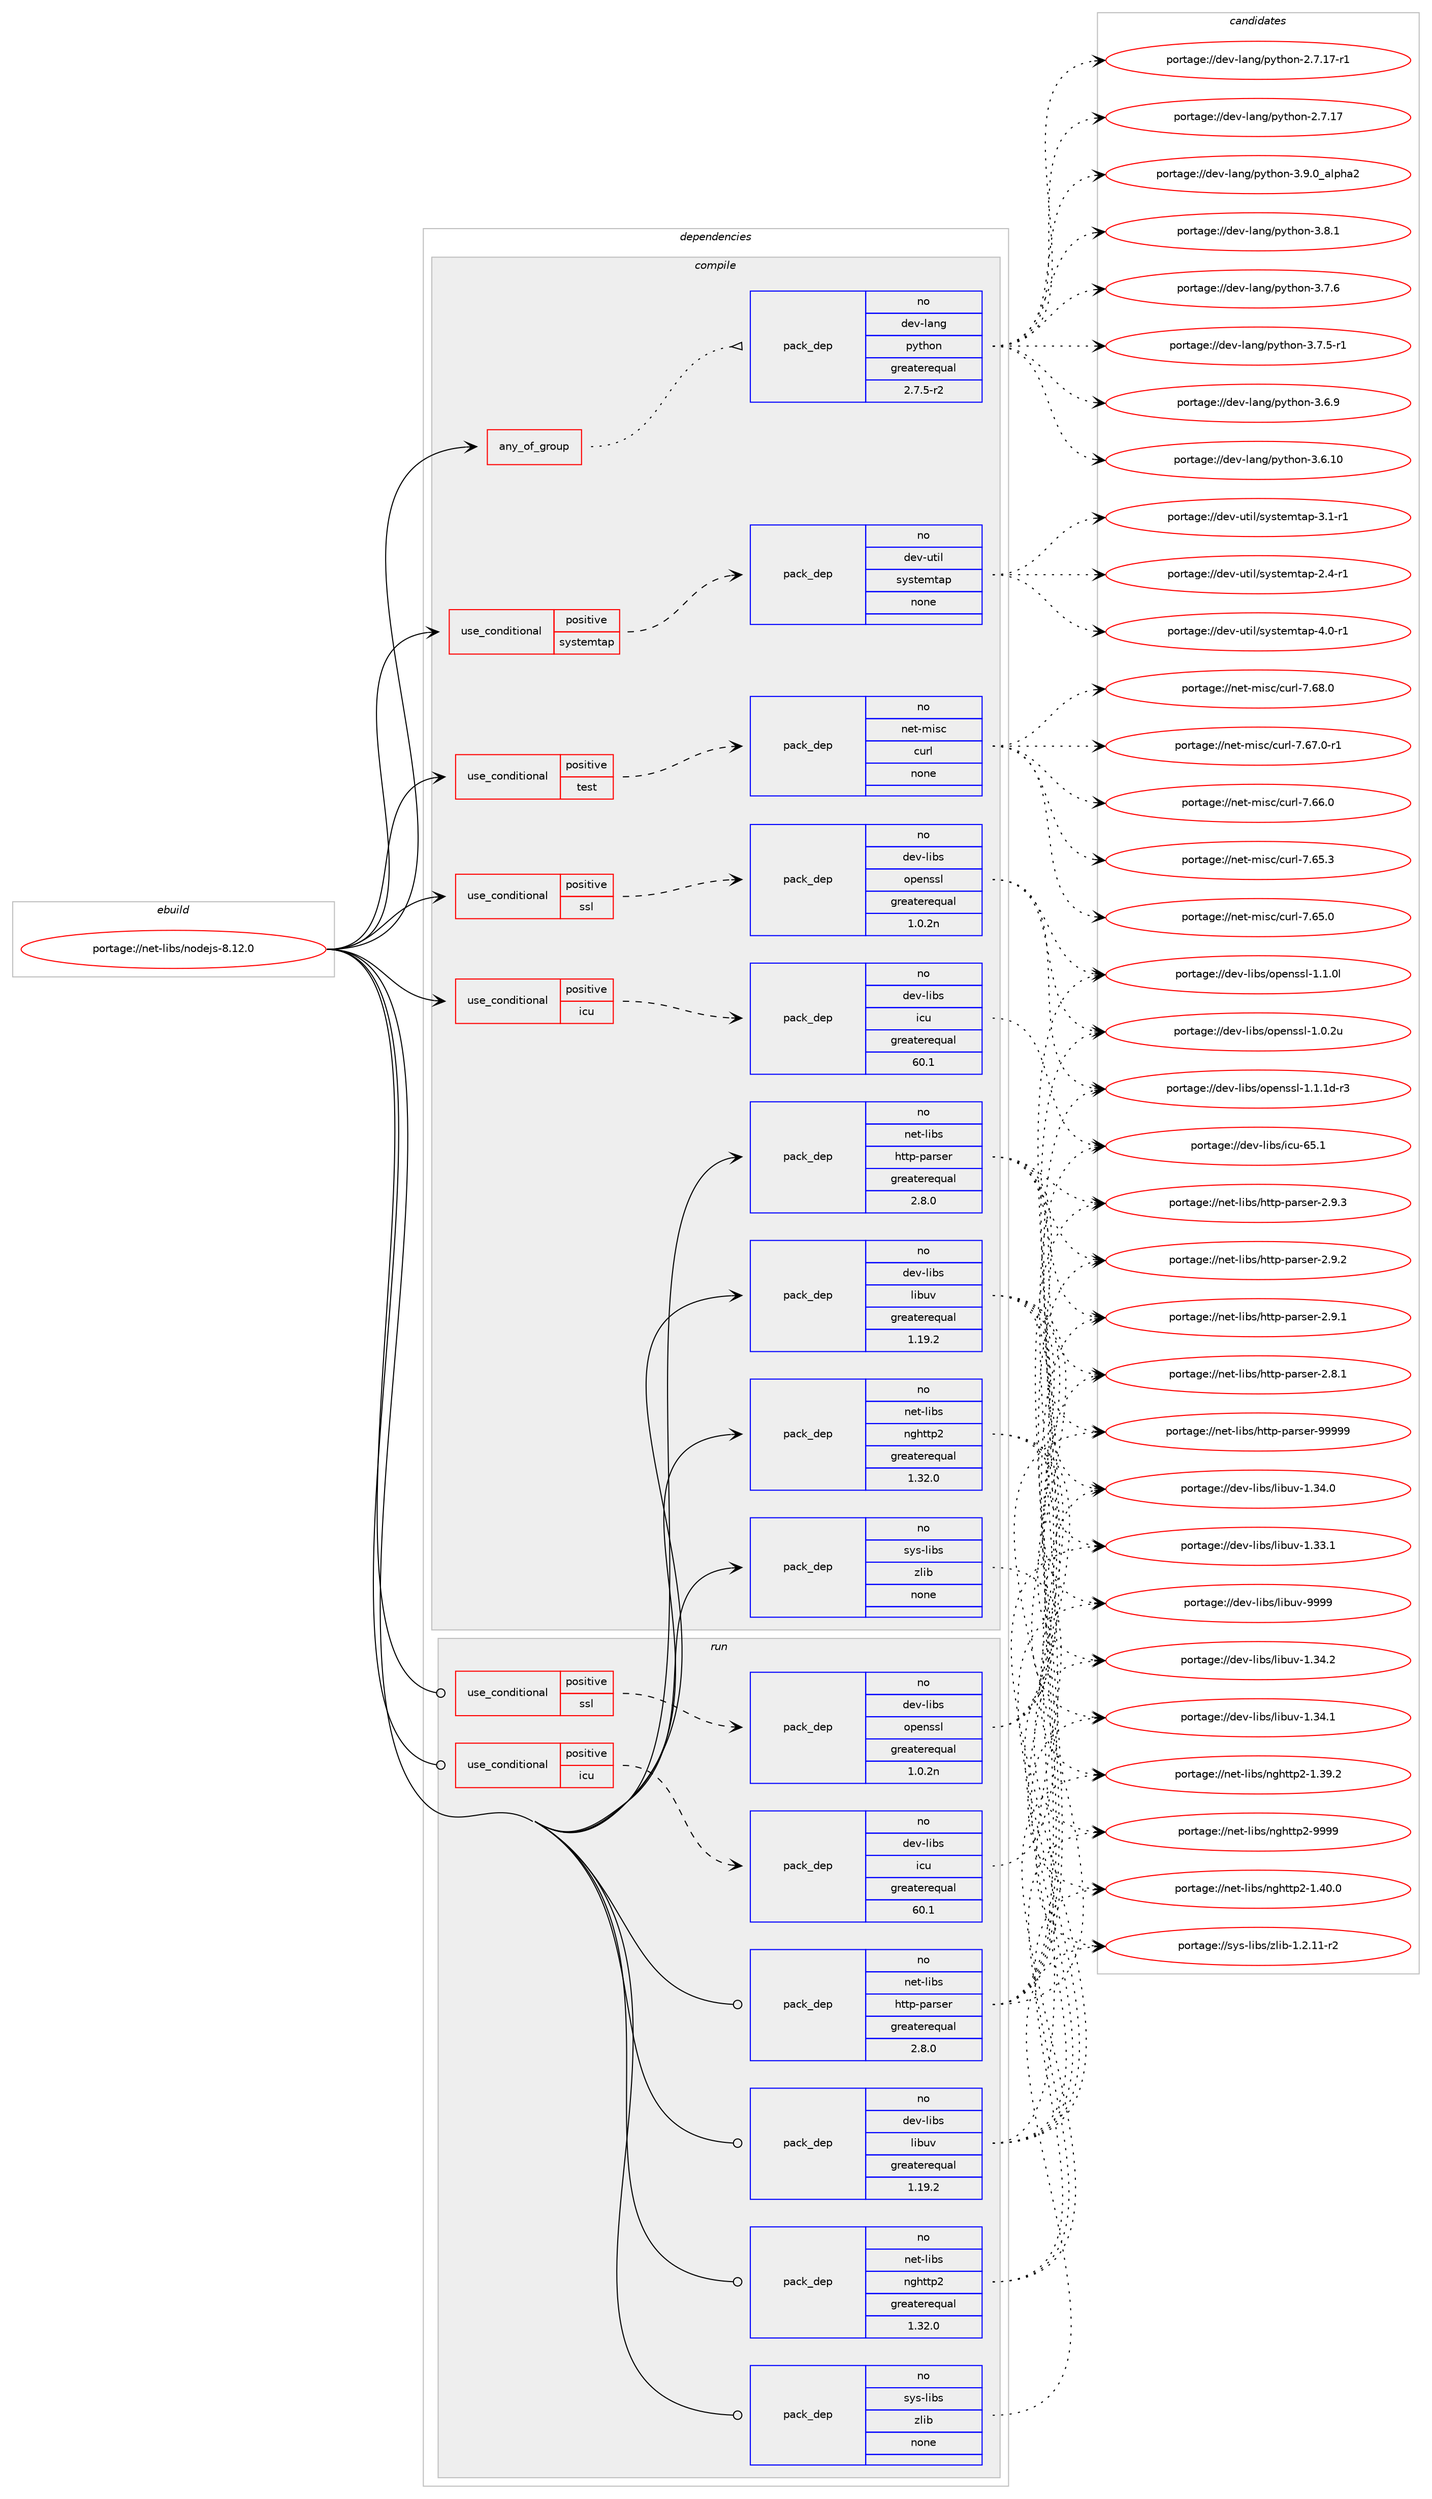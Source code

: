 digraph prolog {

# *************
# Graph options
# *************

newrank=true;
concentrate=true;
compound=true;
graph [rankdir=LR,fontname=Helvetica,fontsize=10,ranksep=1.5];#, ranksep=2.5, nodesep=0.2];
edge  [arrowhead=vee];
node  [fontname=Helvetica,fontsize=10];

# **********
# The ebuild
# **********

subgraph cluster_leftcol {
color=gray;
rank=same;
label=<<i>ebuild</i>>;
id [label="portage://net-libs/nodejs-8.12.0", color=red, width=4, href="../net-libs/nodejs-8.12.0.svg"];
}

# ****************
# The dependencies
# ****************

subgraph cluster_midcol {
color=gray;
label=<<i>dependencies</i>>;
subgraph cluster_compile {
fillcolor="#eeeeee";
style=filled;
label=<<i>compile</i>>;
subgraph any2123 {
dependency139124 [label=<<TABLE BORDER="0" CELLBORDER="1" CELLSPACING="0" CELLPADDING="4"><TR><TD CELLPADDING="10">any_of_group</TD></TR></TABLE>>, shape=none, color=red];subgraph pack107161 {
dependency139125 [label=<<TABLE BORDER="0" CELLBORDER="1" CELLSPACING="0" CELLPADDING="4" WIDTH="220"><TR><TD ROWSPAN="6" CELLPADDING="30">pack_dep</TD></TR><TR><TD WIDTH="110">no</TD></TR><TR><TD>dev-lang</TD></TR><TR><TD>python</TD></TR><TR><TD>greaterequal</TD></TR><TR><TD>2.7.5-r2</TD></TR></TABLE>>, shape=none, color=blue];
}
dependency139124:e -> dependency139125:w [weight=20,style="dotted",arrowhead="oinv"];
}
id:e -> dependency139124:w [weight=20,style="solid",arrowhead="vee"];
subgraph cond29697 {
dependency139126 [label=<<TABLE BORDER="0" CELLBORDER="1" CELLSPACING="0" CELLPADDING="4"><TR><TD ROWSPAN="3" CELLPADDING="10">use_conditional</TD></TR><TR><TD>positive</TD></TR><TR><TD>icu</TD></TR></TABLE>>, shape=none, color=red];
subgraph pack107162 {
dependency139127 [label=<<TABLE BORDER="0" CELLBORDER="1" CELLSPACING="0" CELLPADDING="4" WIDTH="220"><TR><TD ROWSPAN="6" CELLPADDING="30">pack_dep</TD></TR><TR><TD WIDTH="110">no</TD></TR><TR><TD>dev-libs</TD></TR><TR><TD>icu</TD></TR><TR><TD>greaterequal</TD></TR><TR><TD>60.1</TD></TR></TABLE>>, shape=none, color=blue];
}
dependency139126:e -> dependency139127:w [weight=20,style="dashed",arrowhead="vee"];
}
id:e -> dependency139126:w [weight=20,style="solid",arrowhead="vee"];
subgraph cond29698 {
dependency139128 [label=<<TABLE BORDER="0" CELLBORDER="1" CELLSPACING="0" CELLPADDING="4"><TR><TD ROWSPAN="3" CELLPADDING="10">use_conditional</TD></TR><TR><TD>positive</TD></TR><TR><TD>ssl</TD></TR></TABLE>>, shape=none, color=red];
subgraph pack107163 {
dependency139129 [label=<<TABLE BORDER="0" CELLBORDER="1" CELLSPACING="0" CELLPADDING="4" WIDTH="220"><TR><TD ROWSPAN="6" CELLPADDING="30">pack_dep</TD></TR><TR><TD WIDTH="110">no</TD></TR><TR><TD>dev-libs</TD></TR><TR><TD>openssl</TD></TR><TR><TD>greaterequal</TD></TR><TR><TD>1.0.2n</TD></TR></TABLE>>, shape=none, color=blue];
}
dependency139128:e -> dependency139129:w [weight=20,style="dashed",arrowhead="vee"];
}
id:e -> dependency139128:w [weight=20,style="solid",arrowhead="vee"];
subgraph cond29699 {
dependency139130 [label=<<TABLE BORDER="0" CELLBORDER="1" CELLSPACING="0" CELLPADDING="4"><TR><TD ROWSPAN="3" CELLPADDING="10">use_conditional</TD></TR><TR><TD>positive</TD></TR><TR><TD>systemtap</TD></TR></TABLE>>, shape=none, color=red];
subgraph pack107164 {
dependency139131 [label=<<TABLE BORDER="0" CELLBORDER="1" CELLSPACING="0" CELLPADDING="4" WIDTH="220"><TR><TD ROWSPAN="6" CELLPADDING="30">pack_dep</TD></TR><TR><TD WIDTH="110">no</TD></TR><TR><TD>dev-util</TD></TR><TR><TD>systemtap</TD></TR><TR><TD>none</TD></TR><TR><TD></TD></TR></TABLE>>, shape=none, color=blue];
}
dependency139130:e -> dependency139131:w [weight=20,style="dashed",arrowhead="vee"];
}
id:e -> dependency139130:w [weight=20,style="solid",arrowhead="vee"];
subgraph cond29700 {
dependency139132 [label=<<TABLE BORDER="0" CELLBORDER="1" CELLSPACING="0" CELLPADDING="4"><TR><TD ROWSPAN="3" CELLPADDING="10">use_conditional</TD></TR><TR><TD>positive</TD></TR><TR><TD>test</TD></TR></TABLE>>, shape=none, color=red];
subgraph pack107165 {
dependency139133 [label=<<TABLE BORDER="0" CELLBORDER="1" CELLSPACING="0" CELLPADDING="4" WIDTH="220"><TR><TD ROWSPAN="6" CELLPADDING="30">pack_dep</TD></TR><TR><TD WIDTH="110">no</TD></TR><TR><TD>net-misc</TD></TR><TR><TD>curl</TD></TR><TR><TD>none</TD></TR><TR><TD></TD></TR></TABLE>>, shape=none, color=blue];
}
dependency139132:e -> dependency139133:w [weight=20,style="dashed",arrowhead="vee"];
}
id:e -> dependency139132:w [weight=20,style="solid",arrowhead="vee"];
subgraph pack107166 {
dependency139134 [label=<<TABLE BORDER="0" CELLBORDER="1" CELLSPACING="0" CELLPADDING="4" WIDTH="220"><TR><TD ROWSPAN="6" CELLPADDING="30">pack_dep</TD></TR><TR><TD WIDTH="110">no</TD></TR><TR><TD>dev-libs</TD></TR><TR><TD>libuv</TD></TR><TR><TD>greaterequal</TD></TR><TR><TD>1.19.2</TD></TR></TABLE>>, shape=none, color=blue];
}
id:e -> dependency139134:w [weight=20,style="solid",arrowhead="vee"];
subgraph pack107167 {
dependency139135 [label=<<TABLE BORDER="0" CELLBORDER="1" CELLSPACING="0" CELLPADDING="4" WIDTH="220"><TR><TD ROWSPAN="6" CELLPADDING="30">pack_dep</TD></TR><TR><TD WIDTH="110">no</TD></TR><TR><TD>net-libs</TD></TR><TR><TD>http-parser</TD></TR><TR><TD>greaterequal</TD></TR><TR><TD>2.8.0</TD></TR></TABLE>>, shape=none, color=blue];
}
id:e -> dependency139135:w [weight=20,style="solid",arrowhead="vee"];
subgraph pack107168 {
dependency139136 [label=<<TABLE BORDER="0" CELLBORDER="1" CELLSPACING="0" CELLPADDING="4" WIDTH="220"><TR><TD ROWSPAN="6" CELLPADDING="30">pack_dep</TD></TR><TR><TD WIDTH="110">no</TD></TR><TR><TD>net-libs</TD></TR><TR><TD>nghttp2</TD></TR><TR><TD>greaterequal</TD></TR><TR><TD>1.32.0</TD></TR></TABLE>>, shape=none, color=blue];
}
id:e -> dependency139136:w [weight=20,style="solid",arrowhead="vee"];
subgraph pack107169 {
dependency139137 [label=<<TABLE BORDER="0" CELLBORDER="1" CELLSPACING="0" CELLPADDING="4" WIDTH="220"><TR><TD ROWSPAN="6" CELLPADDING="30">pack_dep</TD></TR><TR><TD WIDTH="110">no</TD></TR><TR><TD>sys-libs</TD></TR><TR><TD>zlib</TD></TR><TR><TD>none</TD></TR><TR><TD></TD></TR></TABLE>>, shape=none, color=blue];
}
id:e -> dependency139137:w [weight=20,style="solid",arrowhead="vee"];
}
subgraph cluster_compileandrun {
fillcolor="#eeeeee";
style=filled;
label=<<i>compile and run</i>>;
}
subgraph cluster_run {
fillcolor="#eeeeee";
style=filled;
label=<<i>run</i>>;
subgraph cond29701 {
dependency139138 [label=<<TABLE BORDER="0" CELLBORDER="1" CELLSPACING="0" CELLPADDING="4"><TR><TD ROWSPAN="3" CELLPADDING="10">use_conditional</TD></TR><TR><TD>positive</TD></TR><TR><TD>icu</TD></TR></TABLE>>, shape=none, color=red];
subgraph pack107170 {
dependency139139 [label=<<TABLE BORDER="0" CELLBORDER="1" CELLSPACING="0" CELLPADDING="4" WIDTH="220"><TR><TD ROWSPAN="6" CELLPADDING="30">pack_dep</TD></TR><TR><TD WIDTH="110">no</TD></TR><TR><TD>dev-libs</TD></TR><TR><TD>icu</TD></TR><TR><TD>greaterequal</TD></TR><TR><TD>60.1</TD></TR></TABLE>>, shape=none, color=blue];
}
dependency139138:e -> dependency139139:w [weight=20,style="dashed",arrowhead="vee"];
}
id:e -> dependency139138:w [weight=20,style="solid",arrowhead="odot"];
subgraph cond29702 {
dependency139140 [label=<<TABLE BORDER="0" CELLBORDER="1" CELLSPACING="0" CELLPADDING="4"><TR><TD ROWSPAN="3" CELLPADDING="10">use_conditional</TD></TR><TR><TD>positive</TD></TR><TR><TD>ssl</TD></TR></TABLE>>, shape=none, color=red];
subgraph pack107171 {
dependency139141 [label=<<TABLE BORDER="0" CELLBORDER="1" CELLSPACING="0" CELLPADDING="4" WIDTH="220"><TR><TD ROWSPAN="6" CELLPADDING="30">pack_dep</TD></TR><TR><TD WIDTH="110">no</TD></TR><TR><TD>dev-libs</TD></TR><TR><TD>openssl</TD></TR><TR><TD>greaterequal</TD></TR><TR><TD>1.0.2n</TD></TR></TABLE>>, shape=none, color=blue];
}
dependency139140:e -> dependency139141:w [weight=20,style="dashed",arrowhead="vee"];
}
id:e -> dependency139140:w [weight=20,style="solid",arrowhead="odot"];
subgraph pack107172 {
dependency139142 [label=<<TABLE BORDER="0" CELLBORDER="1" CELLSPACING="0" CELLPADDING="4" WIDTH="220"><TR><TD ROWSPAN="6" CELLPADDING="30">pack_dep</TD></TR><TR><TD WIDTH="110">no</TD></TR><TR><TD>dev-libs</TD></TR><TR><TD>libuv</TD></TR><TR><TD>greaterequal</TD></TR><TR><TD>1.19.2</TD></TR></TABLE>>, shape=none, color=blue];
}
id:e -> dependency139142:w [weight=20,style="solid",arrowhead="odot"];
subgraph pack107173 {
dependency139143 [label=<<TABLE BORDER="0" CELLBORDER="1" CELLSPACING="0" CELLPADDING="4" WIDTH="220"><TR><TD ROWSPAN="6" CELLPADDING="30">pack_dep</TD></TR><TR><TD WIDTH="110">no</TD></TR><TR><TD>net-libs</TD></TR><TR><TD>http-parser</TD></TR><TR><TD>greaterequal</TD></TR><TR><TD>2.8.0</TD></TR></TABLE>>, shape=none, color=blue];
}
id:e -> dependency139143:w [weight=20,style="solid",arrowhead="odot"];
subgraph pack107174 {
dependency139144 [label=<<TABLE BORDER="0" CELLBORDER="1" CELLSPACING="0" CELLPADDING="4" WIDTH="220"><TR><TD ROWSPAN="6" CELLPADDING="30">pack_dep</TD></TR><TR><TD WIDTH="110">no</TD></TR><TR><TD>net-libs</TD></TR><TR><TD>nghttp2</TD></TR><TR><TD>greaterequal</TD></TR><TR><TD>1.32.0</TD></TR></TABLE>>, shape=none, color=blue];
}
id:e -> dependency139144:w [weight=20,style="solid",arrowhead="odot"];
subgraph pack107175 {
dependency139145 [label=<<TABLE BORDER="0" CELLBORDER="1" CELLSPACING="0" CELLPADDING="4" WIDTH="220"><TR><TD ROWSPAN="6" CELLPADDING="30">pack_dep</TD></TR><TR><TD WIDTH="110">no</TD></TR><TR><TD>sys-libs</TD></TR><TR><TD>zlib</TD></TR><TR><TD>none</TD></TR><TR><TD></TD></TR></TABLE>>, shape=none, color=blue];
}
id:e -> dependency139145:w [weight=20,style="solid",arrowhead="odot"];
}
}

# **************
# The candidates
# **************

subgraph cluster_choices {
rank=same;
color=gray;
label=<<i>candidates</i>>;

subgraph choice107161 {
color=black;
nodesep=1;
choice10010111845108971101034711212111610411111045514657464895971081121049750 [label="portage://dev-lang/python-3.9.0_alpha2", color=red, width=4,href="../dev-lang/python-3.9.0_alpha2.svg"];
choice100101118451089711010347112121116104111110455146564649 [label="portage://dev-lang/python-3.8.1", color=red, width=4,href="../dev-lang/python-3.8.1.svg"];
choice100101118451089711010347112121116104111110455146554654 [label="portage://dev-lang/python-3.7.6", color=red, width=4,href="../dev-lang/python-3.7.6.svg"];
choice1001011184510897110103471121211161041111104551465546534511449 [label="portage://dev-lang/python-3.7.5-r1", color=red, width=4,href="../dev-lang/python-3.7.5-r1.svg"];
choice100101118451089711010347112121116104111110455146544657 [label="portage://dev-lang/python-3.6.9", color=red, width=4,href="../dev-lang/python-3.6.9.svg"];
choice10010111845108971101034711212111610411111045514654464948 [label="portage://dev-lang/python-3.6.10", color=red, width=4,href="../dev-lang/python-3.6.10.svg"];
choice100101118451089711010347112121116104111110455046554649554511449 [label="portage://dev-lang/python-2.7.17-r1", color=red, width=4,href="../dev-lang/python-2.7.17-r1.svg"];
choice10010111845108971101034711212111610411111045504655464955 [label="portage://dev-lang/python-2.7.17", color=red, width=4,href="../dev-lang/python-2.7.17.svg"];
dependency139125:e -> choice10010111845108971101034711212111610411111045514657464895971081121049750:w [style=dotted,weight="100"];
dependency139125:e -> choice100101118451089711010347112121116104111110455146564649:w [style=dotted,weight="100"];
dependency139125:e -> choice100101118451089711010347112121116104111110455146554654:w [style=dotted,weight="100"];
dependency139125:e -> choice1001011184510897110103471121211161041111104551465546534511449:w [style=dotted,weight="100"];
dependency139125:e -> choice100101118451089711010347112121116104111110455146544657:w [style=dotted,weight="100"];
dependency139125:e -> choice10010111845108971101034711212111610411111045514654464948:w [style=dotted,weight="100"];
dependency139125:e -> choice100101118451089711010347112121116104111110455046554649554511449:w [style=dotted,weight="100"];
dependency139125:e -> choice10010111845108971101034711212111610411111045504655464955:w [style=dotted,weight="100"];
}
subgraph choice107162 {
color=black;
nodesep=1;
choice100101118451081059811547105991174554534649 [label="portage://dev-libs/icu-65.1", color=red, width=4,href="../dev-libs/icu-65.1.svg"];
dependency139127:e -> choice100101118451081059811547105991174554534649:w [style=dotted,weight="100"];
}
subgraph choice107163 {
color=black;
nodesep=1;
choice1001011184510810598115471111121011101151151084549464946491004511451 [label="portage://dev-libs/openssl-1.1.1d-r3", color=red, width=4,href="../dev-libs/openssl-1.1.1d-r3.svg"];
choice100101118451081059811547111112101110115115108454946494648108 [label="portage://dev-libs/openssl-1.1.0l", color=red, width=4,href="../dev-libs/openssl-1.1.0l.svg"];
choice100101118451081059811547111112101110115115108454946484650117 [label="portage://dev-libs/openssl-1.0.2u", color=red, width=4,href="../dev-libs/openssl-1.0.2u.svg"];
dependency139129:e -> choice1001011184510810598115471111121011101151151084549464946491004511451:w [style=dotted,weight="100"];
dependency139129:e -> choice100101118451081059811547111112101110115115108454946494648108:w [style=dotted,weight="100"];
dependency139129:e -> choice100101118451081059811547111112101110115115108454946484650117:w [style=dotted,weight="100"];
}
subgraph choice107164 {
color=black;
nodesep=1;
choice100101118451171161051084711512111511610110911697112455246484511449 [label="portage://dev-util/systemtap-4.0-r1", color=red, width=4,href="../dev-util/systemtap-4.0-r1.svg"];
choice100101118451171161051084711512111511610110911697112455146494511449 [label="portage://dev-util/systemtap-3.1-r1", color=red, width=4,href="../dev-util/systemtap-3.1-r1.svg"];
choice100101118451171161051084711512111511610110911697112455046524511449 [label="portage://dev-util/systemtap-2.4-r1", color=red, width=4,href="../dev-util/systemtap-2.4-r1.svg"];
dependency139131:e -> choice100101118451171161051084711512111511610110911697112455246484511449:w [style=dotted,weight="100"];
dependency139131:e -> choice100101118451171161051084711512111511610110911697112455146494511449:w [style=dotted,weight="100"];
dependency139131:e -> choice100101118451171161051084711512111511610110911697112455046524511449:w [style=dotted,weight="100"];
}
subgraph choice107165 {
color=black;
nodesep=1;
choice1101011164510910511599479911711410845554654564648 [label="portage://net-misc/curl-7.68.0", color=red, width=4,href="../net-misc/curl-7.68.0.svg"];
choice11010111645109105115994799117114108455546545546484511449 [label="portage://net-misc/curl-7.67.0-r1", color=red, width=4,href="../net-misc/curl-7.67.0-r1.svg"];
choice1101011164510910511599479911711410845554654544648 [label="portage://net-misc/curl-7.66.0", color=red, width=4,href="../net-misc/curl-7.66.0.svg"];
choice1101011164510910511599479911711410845554654534651 [label="portage://net-misc/curl-7.65.3", color=red, width=4,href="../net-misc/curl-7.65.3.svg"];
choice1101011164510910511599479911711410845554654534648 [label="portage://net-misc/curl-7.65.0", color=red, width=4,href="../net-misc/curl-7.65.0.svg"];
dependency139133:e -> choice1101011164510910511599479911711410845554654564648:w [style=dotted,weight="100"];
dependency139133:e -> choice11010111645109105115994799117114108455546545546484511449:w [style=dotted,weight="100"];
dependency139133:e -> choice1101011164510910511599479911711410845554654544648:w [style=dotted,weight="100"];
dependency139133:e -> choice1101011164510910511599479911711410845554654534651:w [style=dotted,weight="100"];
dependency139133:e -> choice1101011164510910511599479911711410845554654534648:w [style=dotted,weight="100"];
}
subgraph choice107166 {
color=black;
nodesep=1;
choice100101118451081059811547108105981171184557575757 [label="portage://dev-libs/libuv-9999", color=red, width=4,href="../dev-libs/libuv-9999.svg"];
choice1001011184510810598115471081059811711845494651524650 [label="portage://dev-libs/libuv-1.34.2", color=red, width=4,href="../dev-libs/libuv-1.34.2.svg"];
choice1001011184510810598115471081059811711845494651524649 [label="portage://dev-libs/libuv-1.34.1", color=red, width=4,href="../dev-libs/libuv-1.34.1.svg"];
choice1001011184510810598115471081059811711845494651524648 [label="portage://dev-libs/libuv-1.34.0", color=red, width=4,href="../dev-libs/libuv-1.34.0.svg"];
choice1001011184510810598115471081059811711845494651514649 [label="portage://dev-libs/libuv-1.33.1", color=red, width=4,href="../dev-libs/libuv-1.33.1.svg"];
dependency139134:e -> choice100101118451081059811547108105981171184557575757:w [style=dotted,weight="100"];
dependency139134:e -> choice1001011184510810598115471081059811711845494651524650:w [style=dotted,weight="100"];
dependency139134:e -> choice1001011184510810598115471081059811711845494651524649:w [style=dotted,weight="100"];
dependency139134:e -> choice1001011184510810598115471081059811711845494651524648:w [style=dotted,weight="100"];
dependency139134:e -> choice1001011184510810598115471081059811711845494651514649:w [style=dotted,weight="100"];
}
subgraph choice107167 {
color=black;
nodesep=1;
choice1101011164510810598115471041161161124511297114115101114455757575757 [label="portage://net-libs/http-parser-99999", color=red, width=4,href="../net-libs/http-parser-99999.svg"];
choice1101011164510810598115471041161161124511297114115101114455046574651 [label="portage://net-libs/http-parser-2.9.3", color=red, width=4,href="../net-libs/http-parser-2.9.3.svg"];
choice1101011164510810598115471041161161124511297114115101114455046574650 [label="portage://net-libs/http-parser-2.9.2", color=red, width=4,href="../net-libs/http-parser-2.9.2.svg"];
choice1101011164510810598115471041161161124511297114115101114455046574649 [label="portage://net-libs/http-parser-2.9.1", color=red, width=4,href="../net-libs/http-parser-2.9.1.svg"];
choice1101011164510810598115471041161161124511297114115101114455046564649 [label="portage://net-libs/http-parser-2.8.1", color=red, width=4,href="../net-libs/http-parser-2.8.1.svg"];
dependency139135:e -> choice1101011164510810598115471041161161124511297114115101114455757575757:w [style=dotted,weight="100"];
dependency139135:e -> choice1101011164510810598115471041161161124511297114115101114455046574651:w [style=dotted,weight="100"];
dependency139135:e -> choice1101011164510810598115471041161161124511297114115101114455046574650:w [style=dotted,weight="100"];
dependency139135:e -> choice1101011164510810598115471041161161124511297114115101114455046574649:w [style=dotted,weight="100"];
dependency139135:e -> choice1101011164510810598115471041161161124511297114115101114455046564649:w [style=dotted,weight="100"];
}
subgraph choice107168 {
color=black;
nodesep=1;
choice110101116451081059811547110103104116116112504557575757 [label="portage://net-libs/nghttp2-9999", color=red, width=4,href="../net-libs/nghttp2-9999.svg"];
choice1101011164510810598115471101031041161161125045494652484648 [label="portage://net-libs/nghttp2-1.40.0", color=red, width=4,href="../net-libs/nghttp2-1.40.0.svg"];
choice1101011164510810598115471101031041161161125045494651574650 [label="portage://net-libs/nghttp2-1.39.2", color=red, width=4,href="../net-libs/nghttp2-1.39.2.svg"];
dependency139136:e -> choice110101116451081059811547110103104116116112504557575757:w [style=dotted,weight="100"];
dependency139136:e -> choice1101011164510810598115471101031041161161125045494652484648:w [style=dotted,weight="100"];
dependency139136:e -> choice1101011164510810598115471101031041161161125045494651574650:w [style=dotted,weight="100"];
}
subgraph choice107169 {
color=black;
nodesep=1;
choice11512111545108105981154712210810598454946504649494511450 [label="portage://sys-libs/zlib-1.2.11-r2", color=red, width=4,href="../sys-libs/zlib-1.2.11-r2.svg"];
dependency139137:e -> choice11512111545108105981154712210810598454946504649494511450:w [style=dotted,weight="100"];
}
subgraph choice107170 {
color=black;
nodesep=1;
choice100101118451081059811547105991174554534649 [label="portage://dev-libs/icu-65.1", color=red, width=4,href="../dev-libs/icu-65.1.svg"];
dependency139139:e -> choice100101118451081059811547105991174554534649:w [style=dotted,weight="100"];
}
subgraph choice107171 {
color=black;
nodesep=1;
choice1001011184510810598115471111121011101151151084549464946491004511451 [label="portage://dev-libs/openssl-1.1.1d-r3", color=red, width=4,href="../dev-libs/openssl-1.1.1d-r3.svg"];
choice100101118451081059811547111112101110115115108454946494648108 [label="portage://dev-libs/openssl-1.1.0l", color=red, width=4,href="../dev-libs/openssl-1.1.0l.svg"];
choice100101118451081059811547111112101110115115108454946484650117 [label="portage://dev-libs/openssl-1.0.2u", color=red, width=4,href="../dev-libs/openssl-1.0.2u.svg"];
dependency139141:e -> choice1001011184510810598115471111121011101151151084549464946491004511451:w [style=dotted,weight="100"];
dependency139141:e -> choice100101118451081059811547111112101110115115108454946494648108:w [style=dotted,weight="100"];
dependency139141:e -> choice100101118451081059811547111112101110115115108454946484650117:w [style=dotted,weight="100"];
}
subgraph choice107172 {
color=black;
nodesep=1;
choice100101118451081059811547108105981171184557575757 [label="portage://dev-libs/libuv-9999", color=red, width=4,href="../dev-libs/libuv-9999.svg"];
choice1001011184510810598115471081059811711845494651524650 [label="portage://dev-libs/libuv-1.34.2", color=red, width=4,href="../dev-libs/libuv-1.34.2.svg"];
choice1001011184510810598115471081059811711845494651524649 [label="portage://dev-libs/libuv-1.34.1", color=red, width=4,href="../dev-libs/libuv-1.34.1.svg"];
choice1001011184510810598115471081059811711845494651524648 [label="portage://dev-libs/libuv-1.34.0", color=red, width=4,href="../dev-libs/libuv-1.34.0.svg"];
choice1001011184510810598115471081059811711845494651514649 [label="portage://dev-libs/libuv-1.33.1", color=red, width=4,href="../dev-libs/libuv-1.33.1.svg"];
dependency139142:e -> choice100101118451081059811547108105981171184557575757:w [style=dotted,weight="100"];
dependency139142:e -> choice1001011184510810598115471081059811711845494651524650:w [style=dotted,weight="100"];
dependency139142:e -> choice1001011184510810598115471081059811711845494651524649:w [style=dotted,weight="100"];
dependency139142:e -> choice1001011184510810598115471081059811711845494651524648:w [style=dotted,weight="100"];
dependency139142:e -> choice1001011184510810598115471081059811711845494651514649:w [style=dotted,weight="100"];
}
subgraph choice107173 {
color=black;
nodesep=1;
choice1101011164510810598115471041161161124511297114115101114455757575757 [label="portage://net-libs/http-parser-99999", color=red, width=4,href="../net-libs/http-parser-99999.svg"];
choice1101011164510810598115471041161161124511297114115101114455046574651 [label="portage://net-libs/http-parser-2.9.3", color=red, width=4,href="../net-libs/http-parser-2.9.3.svg"];
choice1101011164510810598115471041161161124511297114115101114455046574650 [label="portage://net-libs/http-parser-2.9.2", color=red, width=4,href="../net-libs/http-parser-2.9.2.svg"];
choice1101011164510810598115471041161161124511297114115101114455046574649 [label="portage://net-libs/http-parser-2.9.1", color=red, width=4,href="../net-libs/http-parser-2.9.1.svg"];
choice1101011164510810598115471041161161124511297114115101114455046564649 [label="portage://net-libs/http-parser-2.8.1", color=red, width=4,href="../net-libs/http-parser-2.8.1.svg"];
dependency139143:e -> choice1101011164510810598115471041161161124511297114115101114455757575757:w [style=dotted,weight="100"];
dependency139143:e -> choice1101011164510810598115471041161161124511297114115101114455046574651:w [style=dotted,weight="100"];
dependency139143:e -> choice1101011164510810598115471041161161124511297114115101114455046574650:w [style=dotted,weight="100"];
dependency139143:e -> choice1101011164510810598115471041161161124511297114115101114455046574649:w [style=dotted,weight="100"];
dependency139143:e -> choice1101011164510810598115471041161161124511297114115101114455046564649:w [style=dotted,weight="100"];
}
subgraph choice107174 {
color=black;
nodesep=1;
choice110101116451081059811547110103104116116112504557575757 [label="portage://net-libs/nghttp2-9999", color=red, width=4,href="../net-libs/nghttp2-9999.svg"];
choice1101011164510810598115471101031041161161125045494652484648 [label="portage://net-libs/nghttp2-1.40.0", color=red, width=4,href="../net-libs/nghttp2-1.40.0.svg"];
choice1101011164510810598115471101031041161161125045494651574650 [label="portage://net-libs/nghttp2-1.39.2", color=red, width=4,href="../net-libs/nghttp2-1.39.2.svg"];
dependency139144:e -> choice110101116451081059811547110103104116116112504557575757:w [style=dotted,weight="100"];
dependency139144:e -> choice1101011164510810598115471101031041161161125045494652484648:w [style=dotted,weight="100"];
dependency139144:e -> choice1101011164510810598115471101031041161161125045494651574650:w [style=dotted,weight="100"];
}
subgraph choice107175 {
color=black;
nodesep=1;
choice11512111545108105981154712210810598454946504649494511450 [label="portage://sys-libs/zlib-1.2.11-r2", color=red, width=4,href="../sys-libs/zlib-1.2.11-r2.svg"];
dependency139145:e -> choice11512111545108105981154712210810598454946504649494511450:w [style=dotted,weight="100"];
}
}

}
